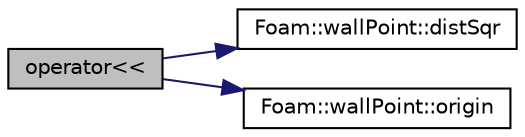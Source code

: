 digraph "operator&lt;&lt;"
{
  bgcolor="transparent";
  edge [fontname="Helvetica",fontsize="10",labelfontname="Helvetica",labelfontsize="10"];
  node [fontname="Helvetica",fontsize="10",shape=record];
  rankdir="LR";
  Node1 [label="operator\<\<",height=0.2,width=0.4,color="black", fillcolor="grey75", style="filled", fontcolor="black"];
  Node1 -> Node2 [color="midnightblue",fontsize="10",style="solid",fontname="Helvetica"];
  Node2 [label="Foam::wallPoint::distSqr",height=0.2,width=0.4,color="black",URL="$a02943.html#ac1a8de0611898f903abb556870a79745"];
  Node1 -> Node3 [color="midnightblue",fontsize="10",style="solid",fontname="Helvetica"];
  Node3 [label="Foam::wallPoint::origin",height=0.2,width=0.4,color="black",URL="$a02943.html#a76730e02e802d051ac6b53b1c3113c8b"];
}
